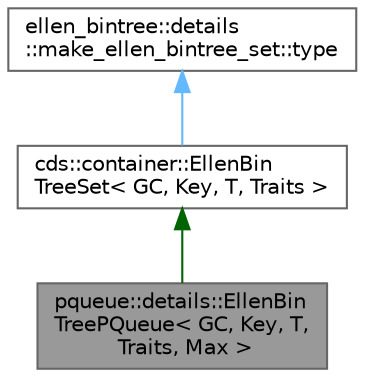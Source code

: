 digraph "pqueue::details::EllenBinTreePQueue&lt; GC, Key, T, Traits, Max &gt;"
{
 // LATEX_PDF_SIZE
  bgcolor="transparent";
  edge [fontname=Helvetica,fontsize=10,labelfontname=Helvetica,labelfontsize=10];
  node [fontname=Helvetica,fontsize=10,shape=box,height=0.2,width=0.4];
  Node1 [id="Node000001",label="pqueue::details::EllenBin\lTreePQueue\< GC, Key, T,\l Traits, Max \>",height=0.2,width=0.4,color="gray40", fillcolor="grey60", style="filled", fontcolor="black",tooltip=" "];
  Node2 -> Node1 [id="edge1_Node000001_Node000002",dir="back",color="darkgreen",style="solid",tooltip=" "];
  Node2 [id="Node000002",label="cds::container::EllenBin\lTreeSet\< GC, Key, T, Traits \>",height=0.2,width=0.4,color="gray40", fillcolor="white", style="filled",URL="$classcds_1_1container_1_1_ellen_bin_tree_set.html",tooltip="Set based on Ellen's et al binary search tree"];
  Node3 -> Node2 [id="edge2_Node000002_Node000003",dir="back",color="steelblue1",style="solid",tooltip=" "];
  Node3 [id="Node000003",label="ellen_bintree::details\l::make_ellen_bintree_set::type",height=0.2,width=0.4,color="gray40", fillcolor="white", style="filled",tooltip=" "];
}
